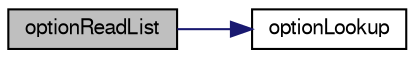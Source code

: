 digraph "optionReadList"
{
  bgcolor="transparent";
  edge [fontname="FreeSans",fontsize="10",labelfontname="FreeSans",labelfontsize="10"];
  node [fontname="FreeSans",fontsize="10",shape=record];
  rankdir="LR";
  Node1 [label="optionReadList",height=0.2,width=0.4,color="black", fillcolor="grey75", style="filled" fontcolor="black"];
  Node1 -> Node2 [color="midnightblue",fontsize="10",style="solid",fontname="FreeSans"];
  Node2 [label="optionLookup",height=0.2,width=0.4,color="black",URL="$a00060.html#aa2d4bc0749e875e4878682fe256cff50",tooltip="Return an IStringStream from the named option. "];
}

